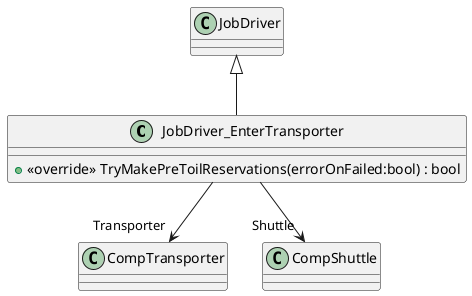 @startuml
class JobDriver_EnterTransporter {
    + <<override>> TryMakePreToilReservations(errorOnFailed:bool) : bool
}
JobDriver <|-- JobDriver_EnterTransporter
JobDriver_EnterTransporter --> "Transporter" CompTransporter
JobDriver_EnterTransporter --> "Shuttle" CompShuttle
@enduml
